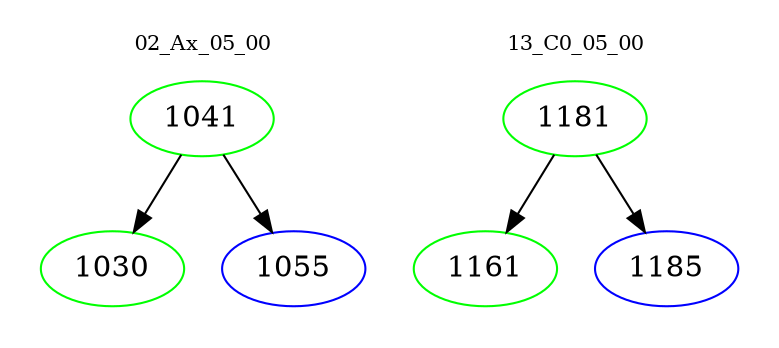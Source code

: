 digraph{
subgraph cluster_0 {
color = white
label = "02_Ax_05_00";
fontsize=10;
T0_1041 [label="1041", color="green"]
T0_1041 -> T0_1030 [color="black"]
T0_1030 [label="1030", color="green"]
T0_1041 -> T0_1055 [color="black"]
T0_1055 [label="1055", color="blue"]
}
subgraph cluster_1 {
color = white
label = "13_C0_05_00";
fontsize=10;
T1_1181 [label="1181", color="green"]
T1_1181 -> T1_1161 [color="black"]
T1_1161 [label="1161", color="green"]
T1_1181 -> T1_1185 [color="black"]
T1_1185 [label="1185", color="blue"]
}
}
